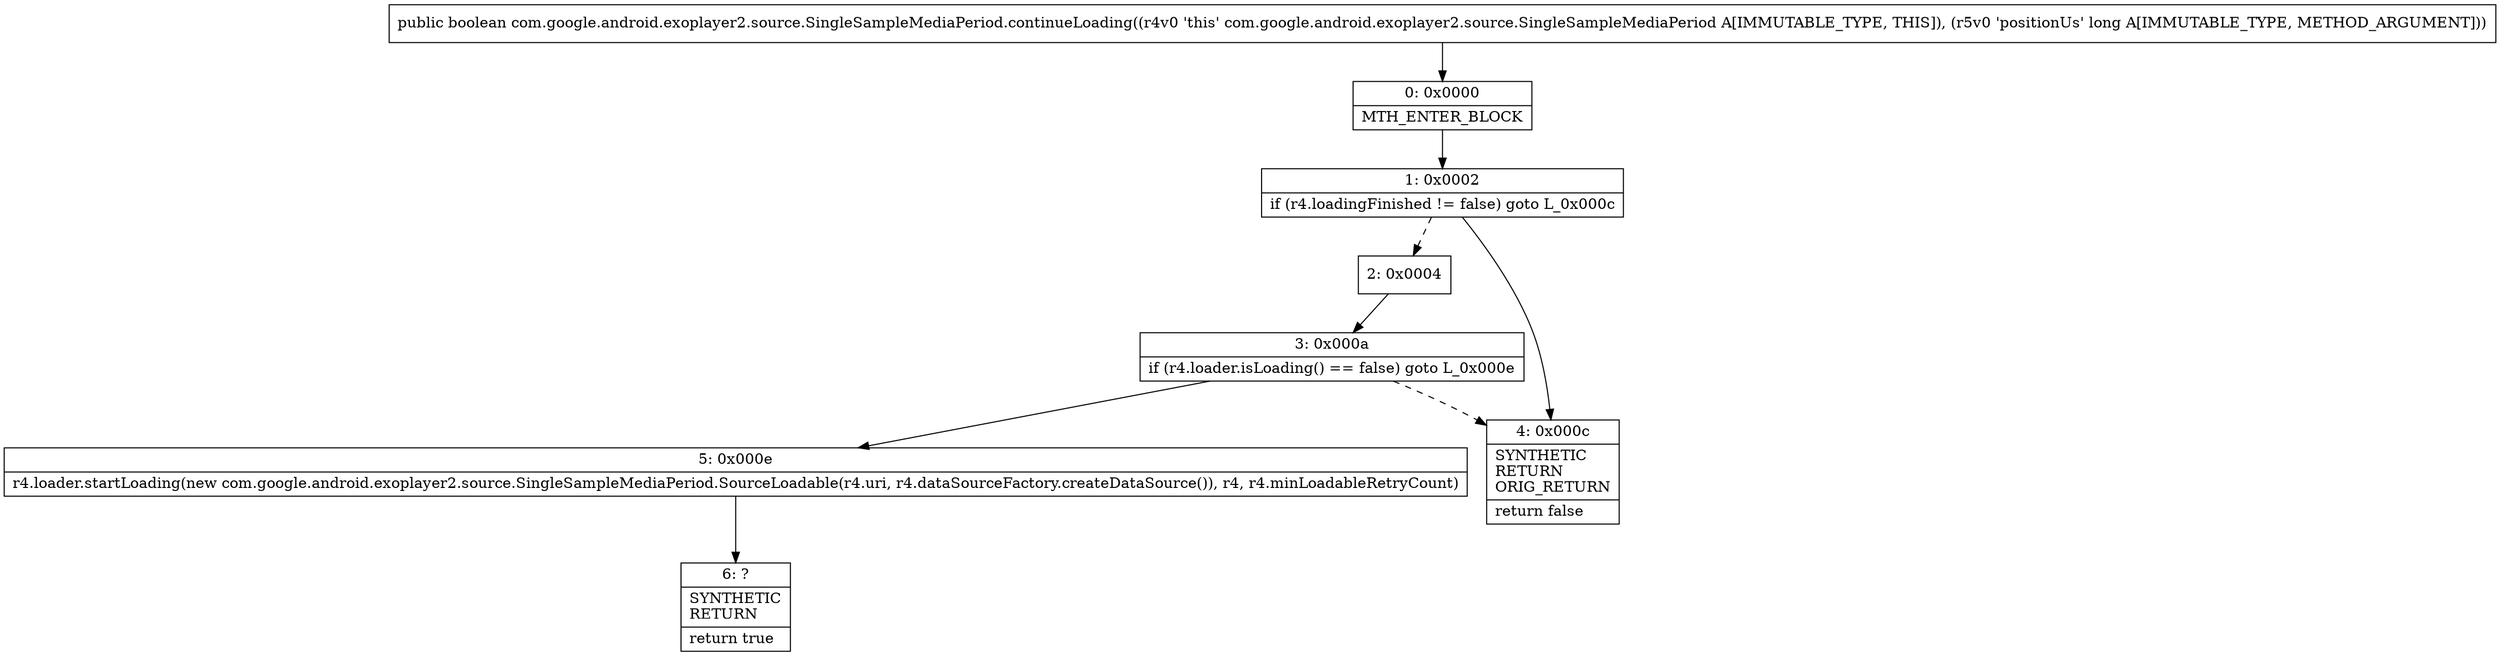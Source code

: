 digraph "CFG forcom.google.android.exoplayer2.source.SingleSampleMediaPeriod.continueLoading(J)Z" {
Node_0 [shape=record,label="{0\:\ 0x0000|MTH_ENTER_BLOCK\l}"];
Node_1 [shape=record,label="{1\:\ 0x0002|if (r4.loadingFinished != false) goto L_0x000c\l}"];
Node_2 [shape=record,label="{2\:\ 0x0004}"];
Node_3 [shape=record,label="{3\:\ 0x000a|if (r4.loader.isLoading() == false) goto L_0x000e\l}"];
Node_4 [shape=record,label="{4\:\ 0x000c|SYNTHETIC\lRETURN\lORIG_RETURN\l|return false\l}"];
Node_5 [shape=record,label="{5\:\ 0x000e|r4.loader.startLoading(new com.google.android.exoplayer2.source.SingleSampleMediaPeriod.SourceLoadable(r4.uri, r4.dataSourceFactory.createDataSource()), r4, r4.minLoadableRetryCount)\l}"];
Node_6 [shape=record,label="{6\:\ ?|SYNTHETIC\lRETURN\l|return true\l}"];
MethodNode[shape=record,label="{public boolean com.google.android.exoplayer2.source.SingleSampleMediaPeriod.continueLoading((r4v0 'this' com.google.android.exoplayer2.source.SingleSampleMediaPeriod A[IMMUTABLE_TYPE, THIS]), (r5v0 'positionUs' long A[IMMUTABLE_TYPE, METHOD_ARGUMENT])) }"];
MethodNode -> Node_0;
Node_0 -> Node_1;
Node_1 -> Node_2[style=dashed];
Node_1 -> Node_4;
Node_2 -> Node_3;
Node_3 -> Node_4[style=dashed];
Node_3 -> Node_5;
Node_5 -> Node_6;
}


